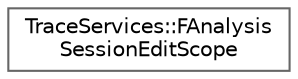 digraph "Graphical Class Hierarchy"
{
 // INTERACTIVE_SVG=YES
 // LATEX_PDF_SIZE
  bgcolor="transparent";
  edge [fontname=Helvetica,fontsize=10,labelfontname=Helvetica,labelfontsize=10];
  node [fontname=Helvetica,fontsize=10,shape=box,height=0.2,width=0.4];
  rankdir="LR";
  Node0 [id="Node000000",label="TraceServices::FAnalysis\lSessionEditScope",height=0.2,width=0.4,color="grey40", fillcolor="white", style="filled",URL="$d4/dd8/structTraceServices_1_1FAnalysisSessionEditScope.html",tooltip=" "];
}
